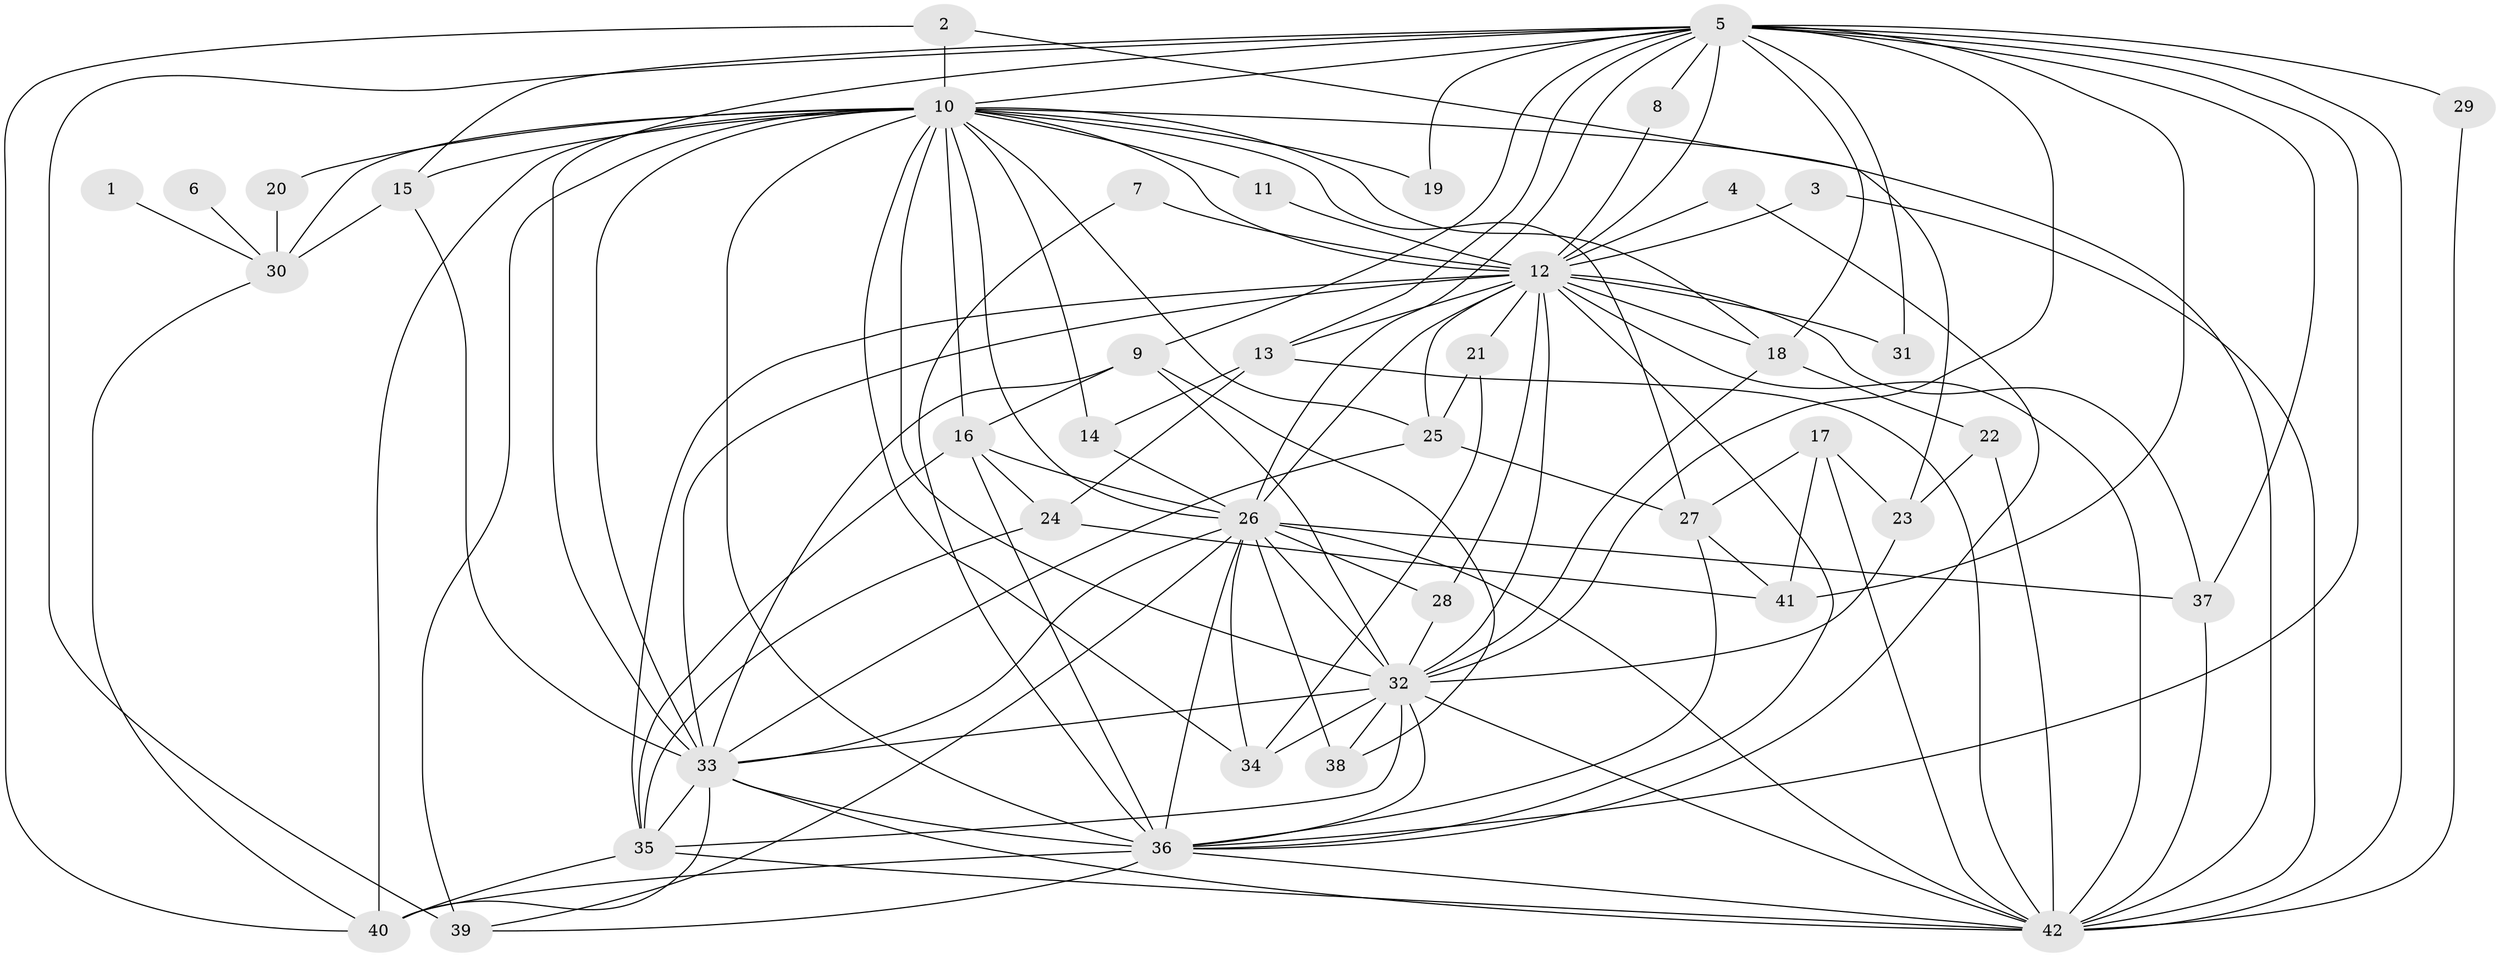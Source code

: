 // original degree distribution, {18: 0.019230769230769232, 28: 0.019230769230769232, 17: 0.009615384615384616, 21: 0.009615384615384616, 19: 0.019230769230769232, 11: 0.009615384615384616, 26: 0.009615384615384616, 5: 0.07692307692307693, 3: 0.15384615384615385, 2: 0.5576923076923077, 9: 0.009615384615384616, 4: 0.08653846153846154, 6: 0.019230769230769232}
// Generated by graph-tools (version 1.1) at 2025/36/03/04/25 23:36:33]
// undirected, 42 vertices, 123 edges
graph export_dot {
  node [color=gray90,style=filled];
  1;
  2;
  3;
  4;
  5;
  6;
  7;
  8;
  9;
  10;
  11;
  12;
  13;
  14;
  15;
  16;
  17;
  18;
  19;
  20;
  21;
  22;
  23;
  24;
  25;
  26;
  27;
  28;
  29;
  30;
  31;
  32;
  33;
  34;
  35;
  36;
  37;
  38;
  39;
  40;
  41;
  42;
  1 -- 30 [weight=1.0];
  2 -- 10 [weight=1.0];
  2 -- 23 [weight=1.0];
  2 -- 40 [weight=1.0];
  3 -- 12 [weight=2.0];
  3 -- 42 [weight=1.0];
  4 -- 12 [weight=1.0];
  4 -- 36 [weight=1.0];
  5 -- 8 [weight=1.0];
  5 -- 9 [weight=1.0];
  5 -- 10 [weight=4.0];
  5 -- 12 [weight=1.0];
  5 -- 13 [weight=1.0];
  5 -- 15 [weight=1.0];
  5 -- 18 [weight=1.0];
  5 -- 19 [weight=1.0];
  5 -- 26 [weight=1.0];
  5 -- 29 [weight=2.0];
  5 -- 31 [weight=2.0];
  5 -- 32 [weight=1.0];
  5 -- 33 [weight=1.0];
  5 -- 36 [weight=1.0];
  5 -- 37 [weight=2.0];
  5 -- 39 [weight=2.0];
  5 -- 41 [weight=1.0];
  5 -- 42 [weight=3.0];
  6 -- 30 [weight=1.0];
  7 -- 12 [weight=1.0];
  7 -- 36 [weight=1.0];
  8 -- 12 [weight=1.0];
  9 -- 16 [weight=1.0];
  9 -- 32 [weight=1.0];
  9 -- 33 [weight=1.0];
  9 -- 38 [weight=1.0];
  10 -- 11 [weight=1.0];
  10 -- 12 [weight=2.0];
  10 -- 14 [weight=3.0];
  10 -- 15 [weight=1.0];
  10 -- 16 [weight=2.0];
  10 -- 18 [weight=1.0];
  10 -- 19 [weight=1.0];
  10 -- 20 [weight=1.0];
  10 -- 25 [weight=1.0];
  10 -- 26 [weight=2.0];
  10 -- 27 [weight=1.0];
  10 -- 30 [weight=2.0];
  10 -- 32 [weight=4.0];
  10 -- 33 [weight=4.0];
  10 -- 34 [weight=1.0];
  10 -- 36 [weight=4.0];
  10 -- 39 [weight=1.0];
  10 -- 40 [weight=1.0];
  10 -- 42 [weight=4.0];
  11 -- 12 [weight=1.0];
  12 -- 13 [weight=3.0];
  12 -- 18 [weight=1.0];
  12 -- 21 [weight=1.0];
  12 -- 25 [weight=1.0];
  12 -- 26 [weight=3.0];
  12 -- 28 [weight=1.0];
  12 -- 31 [weight=1.0];
  12 -- 32 [weight=1.0];
  12 -- 33 [weight=2.0];
  12 -- 35 [weight=1.0];
  12 -- 36 [weight=1.0];
  12 -- 37 [weight=1.0];
  12 -- 42 [weight=2.0];
  13 -- 14 [weight=1.0];
  13 -- 24 [weight=1.0];
  13 -- 42 [weight=1.0];
  14 -- 26 [weight=1.0];
  15 -- 30 [weight=1.0];
  15 -- 33 [weight=1.0];
  16 -- 24 [weight=1.0];
  16 -- 26 [weight=1.0];
  16 -- 35 [weight=1.0];
  16 -- 36 [weight=1.0];
  17 -- 23 [weight=1.0];
  17 -- 27 [weight=1.0];
  17 -- 41 [weight=1.0];
  17 -- 42 [weight=1.0];
  18 -- 22 [weight=1.0];
  18 -- 32 [weight=1.0];
  20 -- 30 [weight=1.0];
  21 -- 25 [weight=1.0];
  21 -- 34 [weight=1.0];
  22 -- 23 [weight=2.0];
  22 -- 42 [weight=2.0];
  23 -- 32 [weight=1.0];
  24 -- 35 [weight=1.0];
  24 -- 41 [weight=1.0];
  25 -- 27 [weight=1.0];
  25 -- 33 [weight=1.0];
  26 -- 28 [weight=1.0];
  26 -- 32 [weight=1.0];
  26 -- 33 [weight=1.0];
  26 -- 34 [weight=1.0];
  26 -- 36 [weight=2.0];
  26 -- 37 [weight=1.0];
  26 -- 38 [weight=1.0];
  26 -- 39 [weight=1.0];
  26 -- 42 [weight=2.0];
  27 -- 36 [weight=1.0];
  27 -- 41 [weight=1.0];
  28 -- 32 [weight=1.0];
  29 -- 42 [weight=1.0];
  30 -- 40 [weight=1.0];
  32 -- 33 [weight=1.0];
  32 -- 34 [weight=1.0];
  32 -- 35 [weight=1.0];
  32 -- 36 [weight=1.0];
  32 -- 38 [weight=1.0];
  32 -- 42 [weight=3.0];
  33 -- 35 [weight=1.0];
  33 -- 36 [weight=1.0];
  33 -- 40 [weight=1.0];
  33 -- 42 [weight=2.0];
  35 -- 40 [weight=1.0];
  35 -- 42 [weight=1.0];
  36 -- 39 [weight=1.0];
  36 -- 40 [weight=1.0];
  36 -- 42 [weight=2.0];
  37 -- 42 [weight=1.0];
}
